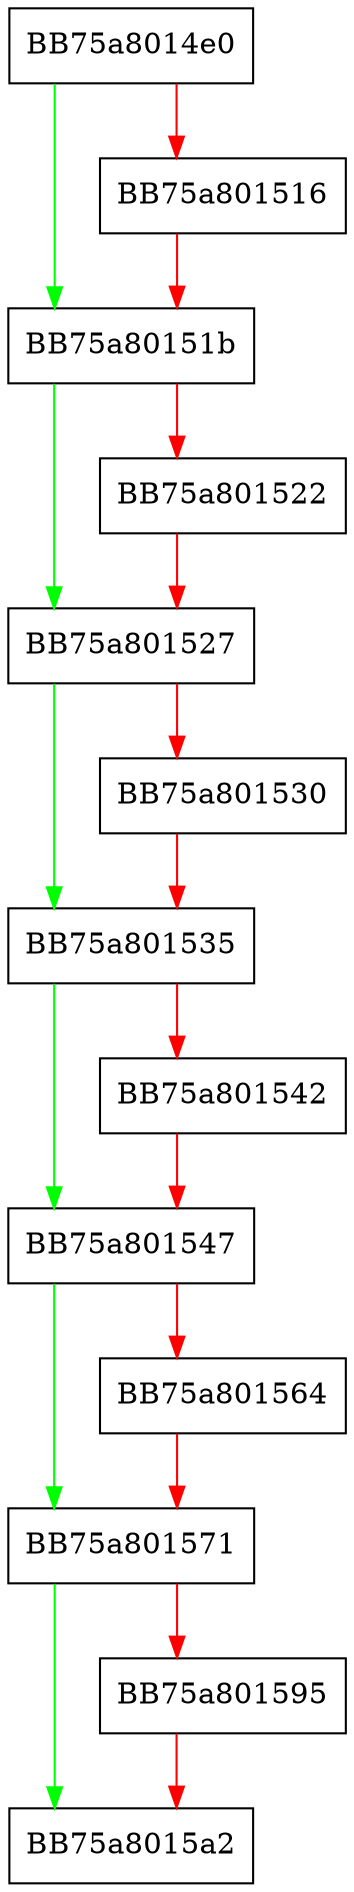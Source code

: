 digraph Write {
  node [shape="box"];
  graph [splines=ortho];
  BB75a8014e0 -> BB75a80151b [color="green"];
  BB75a8014e0 -> BB75a801516 [color="red"];
  BB75a801516 -> BB75a80151b [color="red"];
  BB75a80151b -> BB75a801527 [color="green"];
  BB75a80151b -> BB75a801522 [color="red"];
  BB75a801522 -> BB75a801527 [color="red"];
  BB75a801527 -> BB75a801535 [color="green"];
  BB75a801527 -> BB75a801530 [color="red"];
  BB75a801530 -> BB75a801535 [color="red"];
  BB75a801535 -> BB75a801547 [color="green"];
  BB75a801535 -> BB75a801542 [color="red"];
  BB75a801542 -> BB75a801547 [color="red"];
  BB75a801547 -> BB75a801571 [color="green"];
  BB75a801547 -> BB75a801564 [color="red"];
  BB75a801564 -> BB75a801571 [color="red"];
  BB75a801571 -> BB75a8015a2 [color="green"];
  BB75a801571 -> BB75a801595 [color="red"];
  BB75a801595 -> BB75a8015a2 [color="red"];
}